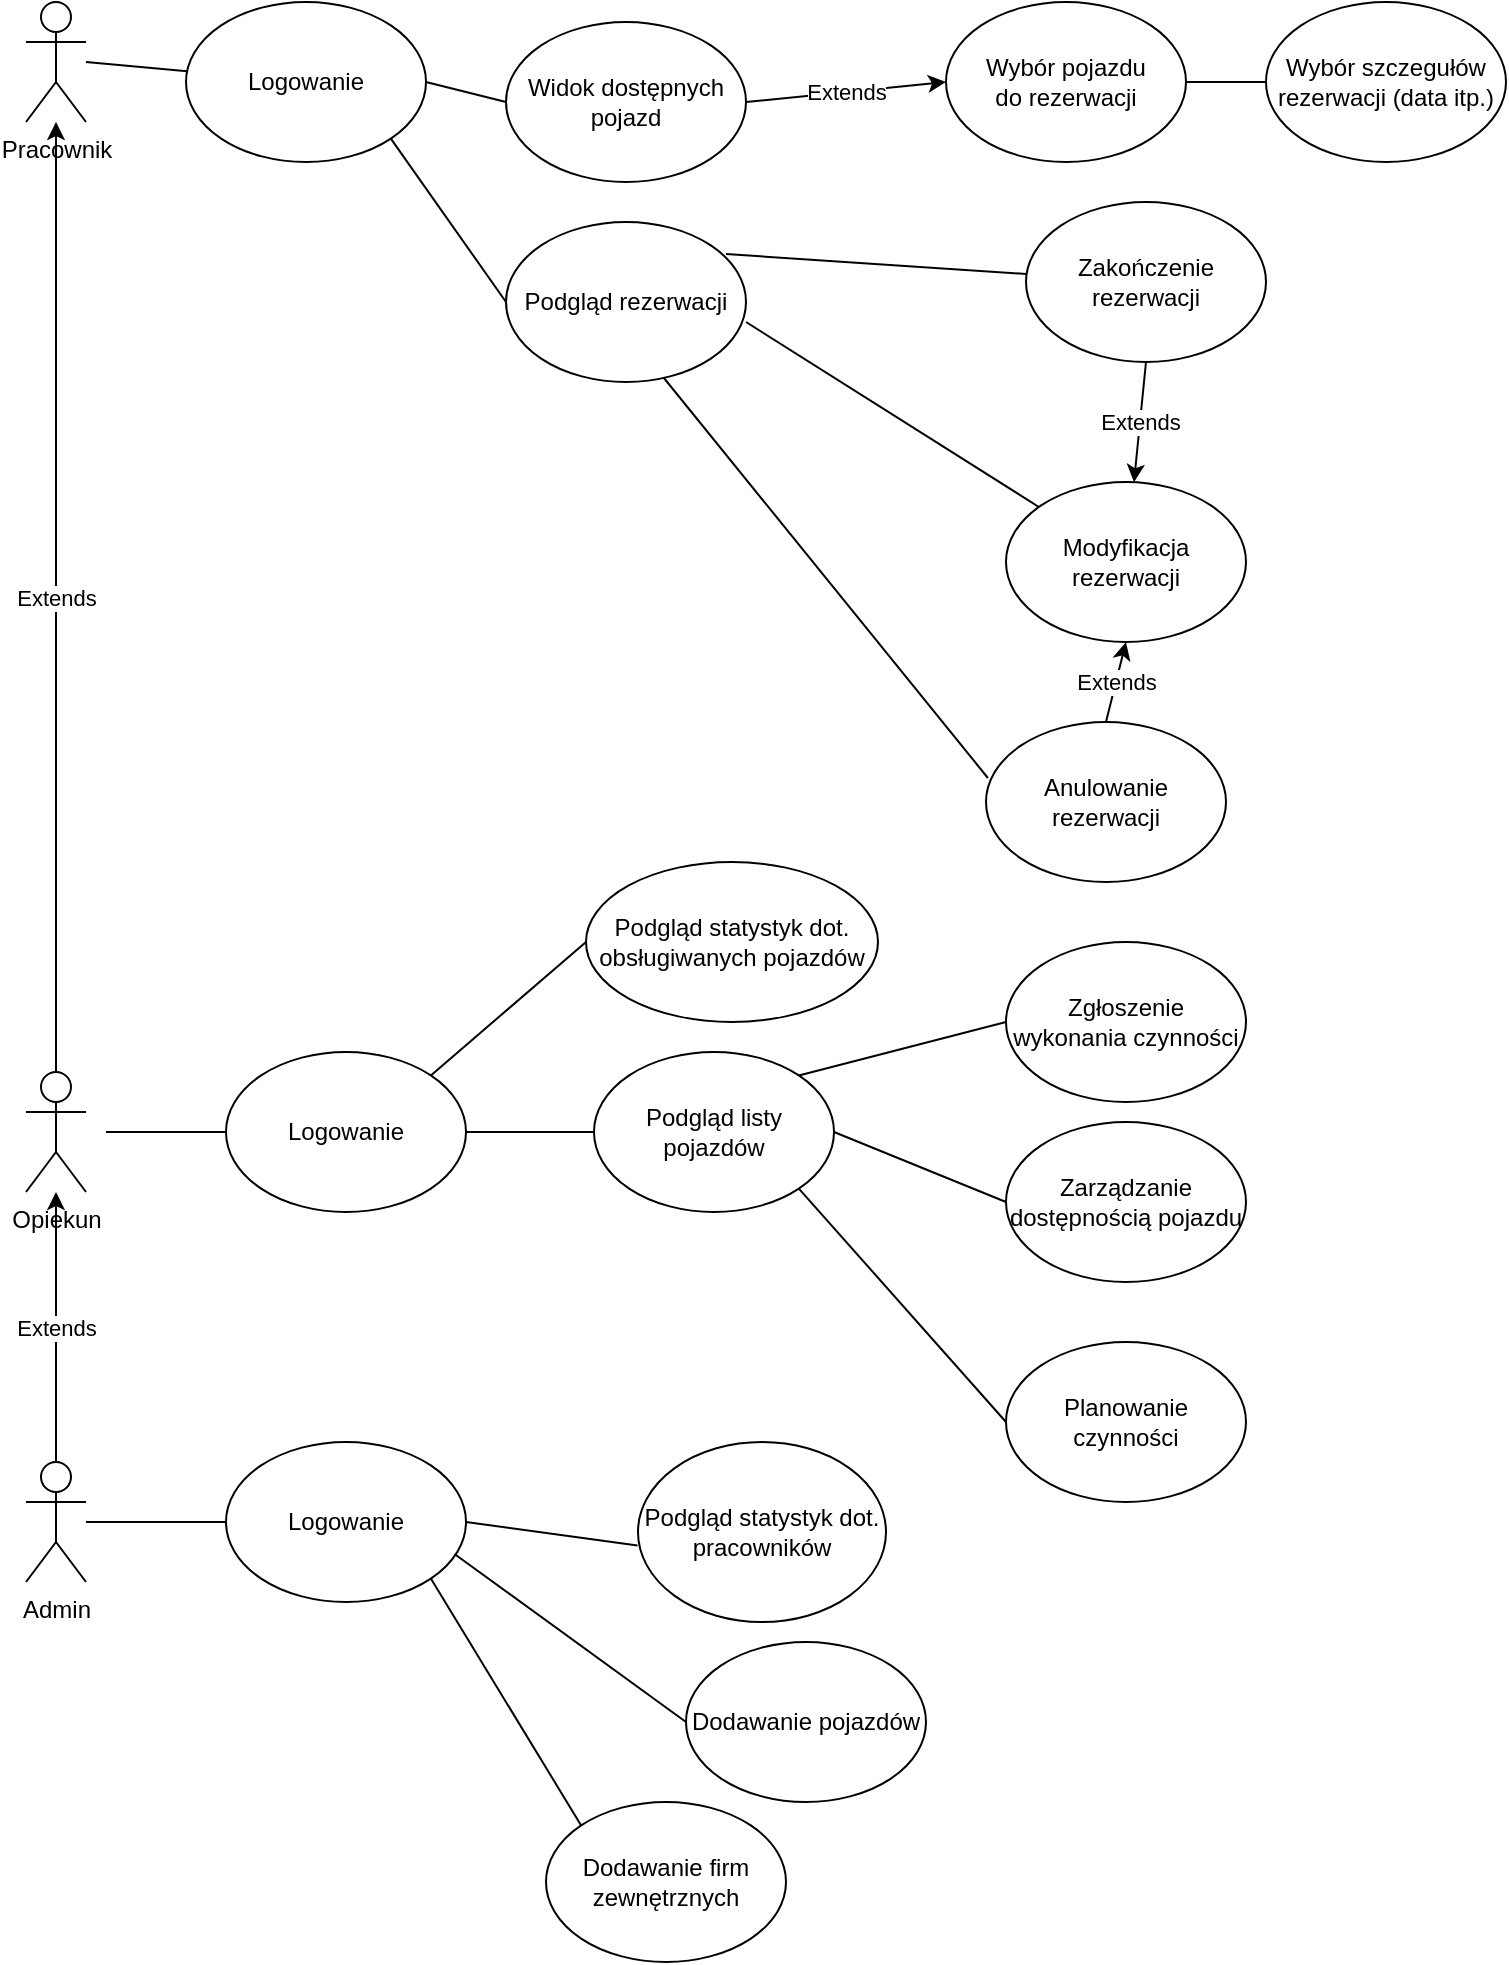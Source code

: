 <mxfile>
    <diagram id="Szi0RvQPMLwTubZaG_JY" name="Page-1">
        <mxGraphModel dx="825" dy="564" grid="1" gridSize="10" guides="1" tooltips="1" connect="1" arrows="1" fold="1" page="1" pageScale="1" pageWidth="827" pageHeight="1169" math="0" shadow="0">
            <root>
                <mxCell id="0"/>
                <mxCell id="1" parent="0"/>
                <mxCell id="2J5luhXPuMKB-7zzZdyg-4" value="Pracownik" style="shape=umlActor;verticalLabelPosition=bottom;verticalAlign=top;html=1;outlineConnect=0;" parent="1" vertex="1">
                    <mxGeometry x="70" y="50" width="30" height="60" as="geometry"/>
                </mxCell>
                <mxCell id="2J5luhXPuMKB-7zzZdyg-7" value="" style="endArrow=none;html=1;" parent="1" target="2J5luhXPuMKB-7zzZdyg-8" edge="1">
                    <mxGeometry width="50" height="50" relative="1" as="geometry">
                        <mxPoint x="100" y="80" as="sourcePoint"/>
                        <mxPoint x="221.099" y="74.329" as="targetPoint"/>
                    </mxGeometry>
                </mxCell>
                <mxCell id="2J5luhXPuMKB-7zzZdyg-8" value="Logowanie" style="ellipse;whiteSpace=wrap;html=1;" parent="1" vertex="1">
                    <mxGeometry x="150" y="50" width="120" height="80" as="geometry"/>
                </mxCell>
                <mxCell id="2J5luhXPuMKB-7zzZdyg-11" value="Widok dostępnych pojazd" style="ellipse;whiteSpace=wrap;html=1;" parent="1" vertex="1">
                    <mxGeometry x="310" y="60" width="120" height="80" as="geometry"/>
                </mxCell>
                <mxCell id="2J5luhXPuMKB-7zzZdyg-12" value="Opiekun" style="shape=umlActor;verticalLabelPosition=bottom;verticalAlign=top;html=1;outlineConnect=0;" parent="1" vertex="1">
                    <mxGeometry x="70" y="585" width="30" height="60" as="geometry"/>
                </mxCell>
                <mxCell id="2J5luhXPuMKB-7zzZdyg-15" value="Wybór pojazdu&lt;br&gt;do rezerwacji" style="ellipse;whiteSpace=wrap;html=1;" parent="1" vertex="1">
                    <mxGeometry x="530" y="50" width="120" height="80" as="geometry"/>
                </mxCell>
                <mxCell id="2J5luhXPuMKB-7zzZdyg-16" value="Logowanie" style="ellipse;whiteSpace=wrap;html=1;" parent="1" vertex="1">
                    <mxGeometry x="170" y="575" width="120" height="80" as="geometry"/>
                </mxCell>
                <mxCell id="2J5luhXPuMKB-7zzZdyg-19" value="" style="endArrow=classic;html=1;exitX=0.5;exitY=0;exitDx=0;exitDy=0;exitPerimeter=0;" parent="1" source="2J5luhXPuMKB-7zzZdyg-12" target="2J5luhXPuMKB-7zzZdyg-4" edge="1">
                    <mxGeometry relative="1" as="geometry">
                        <mxPoint x="60" y="180" as="sourcePoint"/>
                        <mxPoint x="160" y="180" as="targetPoint"/>
                        <Array as="points"/>
                    </mxGeometry>
                </mxCell>
                <mxCell id="2J5luhXPuMKB-7zzZdyg-20" value="Extends" style="edgeLabel;resizable=0;html=1;align=center;verticalAlign=middle;" parent="2J5luhXPuMKB-7zzZdyg-19" connectable="0" vertex="1">
                    <mxGeometry relative="1" as="geometry"/>
                </mxCell>
                <mxCell id="2J5luhXPuMKB-7zzZdyg-21" value="" style="endArrow=classic;html=1;exitX=1;exitY=0.5;exitDx=0;exitDy=0;entryX=0;entryY=0.5;entryDx=0;entryDy=0;" parent="1" source="2J5luhXPuMKB-7zzZdyg-11" target="2J5luhXPuMKB-7zzZdyg-15" edge="1">
                    <mxGeometry relative="1" as="geometry">
                        <mxPoint x="480" y="99.5" as="sourcePoint"/>
                        <mxPoint x="580" y="99.5" as="targetPoint"/>
                    </mxGeometry>
                </mxCell>
                <mxCell id="2J5luhXPuMKB-7zzZdyg-22" value="Extends" style="edgeLabel;resizable=0;html=1;align=center;verticalAlign=middle;" parent="2J5luhXPuMKB-7zzZdyg-21" connectable="0" vertex="1">
                    <mxGeometry relative="1" as="geometry"/>
                </mxCell>
                <mxCell id="2J5luhXPuMKB-7zzZdyg-23" value="" style="endArrow=none;html=1;entryX=0;entryY=0.5;entryDx=0;entryDy=0;exitX=1;exitY=0.5;exitDx=0;exitDy=0;" parent="1" source="2J5luhXPuMKB-7zzZdyg-8" target="2J5luhXPuMKB-7zzZdyg-11" edge="1">
                    <mxGeometry width="50" height="50" relative="1" as="geometry">
                        <mxPoint x="290" y="200" as="sourcePoint"/>
                        <mxPoint x="340" y="150" as="targetPoint"/>
                    </mxGeometry>
                </mxCell>
                <mxCell id="2J5luhXPuMKB-7zzZdyg-24" value="" style="endArrow=none;html=1;entryX=0;entryY=0.5;entryDx=0;entryDy=0;" parent="1" target="2J5luhXPuMKB-7zzZdyg-16" edge="1">
                    <mxGeometry width="50" height="50" relative="1" as="geometry">
                        <mxPoint x="110" y="615" as="sourcePoint"/>
                        <mxPoint x="210" y="260" as="targetPoint"/>
                        <Array as="points"/>
                    </mxGeometry>
                </mxCell>
                <mxCell id="2J5luhXPuMKB-7zzZdyg-25" value="Wybór szczegułów rezerwacji (data itp.)" style="ellipse;whiteSpace=wrap;html=1;" parent="1" vertex="1">
                    <mxGeometry x="690" y="50" width="120" height="80" as="geometry"/>
                </mxCell>
                <mxCell id="2J5luhXPuMKB-7zzZdyg-26" value="" style="endArrow=none;html=1;exitX=1;exitY=0.5;exitDx=0;exitDy=0;entryX=0;entryY=0.5;entryDx=0;entryDy=0;" parent="1" source="2J5luhXPuMKB-7zzZdyg-15" target="2J5luhXPuMKB-7zzZdyg-25" edge="1">
                    <mxGeometry width="50" height="50" relative="1" as="geometry">
                        <mxPoint x="660" y="210" as="sourcePoint"/>
                        <mxPoint x="710" y="160" as="targetPoint"/>
                    </mxGeometry>
                </mxCell>
                <mxCell id="2J5luhXPuMKB-7zzZdyg-27" value="" style="endArrow=none;html=1;exitX=1;exitY=1;exitDx=0;exitDy=0;entryX=0;entryY=0.5;entryDx=0;entryDy=0;" parent="1" source="2J5luhXPuMKB-7zzZdyg-8" target="2J5luhXPuMKB-7zzZdyg-28" edge="1">
                    <mxGeometry width="50" height="50" relative="1" as="geometry">
                        <mxPoint x="160" y="190" as="sourcePoint"/>
                        <mxPoint x="290" y="170" as="targetPoint"/>
                    </mxGeometry>
                </mxCell>
                <mxCell id="2J5luhXPuMKB-7zzZdyg-28" value="Podgląd rezerwacji" style="ellipse;whiteSpace=wrap;html=1;" parent="1" vertex="1">
                    <mxGeometry x="310" y="160" width="120" height="80" as="geometry"/>
                </mxCell>
                <mxCell id="2J5luhXPuMKB-7zzZdyg-29" value="Zakończenie rezerwacji" style="ellipse;whiteSpace=wrap;html=1;" parent="1" vertex="1">
                    <mxGeometry x="570" y="150" width="120" height="80" as="geometry"/>
                </mxCell>
                <mxCell id="2J5luhXPuMKB-7zzZdyg-32" value="Modyfikacja rezerwacji" style="ellipse;whiteSpace=wrap;html=1;" parent="1" vertex="1">
                    <mxGeometry x="560" y="290" width="120" height="80" as="geometry"/>
                </mxCell>
                <mxCell id="2J5luhXPuMKB-7zzZdyg-33" value="Texts&lt;br&gt;" style="endArrow=classic;html=1;exitX=0.5;exitY=1;exitDx=0;exitDy=0;" parent="1" source="2J5luhXPuMKB-7zzZdyg-29" target="2J5luhXPuMKB-7zzZdyg-32" edge="1">
                    <mxGeometry relative="1" as="geometry">
                        <mxPoint x="650" y="260" as="sourcePoint"/>
                        <mxPoint x="750" y="260" as="targetPoint"/>
                    </mxGeometry>
                </mxCell>
                <mxCell id="2J5luhXPuMKB-7zzZdyg-34" value="Extends&lt;br&gt;" style="edgeLabel;resizable=0;html=1;align=center;verticalAlign=middle;" parent="2J5luhXPuMKB-7zzZdyg-33" connectable="0" vertex="1">
                    <mxGeometry relative="1" as="geometry"/>
                </mxCell>
                <mxCell id="2J5luhXPuMKB-7zzZdyg-37" value="Anulowanie rezerwacji" style="ellipse;whiteSpace=wrap;html=1;" parent="1" vertex="1">
                    <mxGeometry x="550" y="410" width="120" height="80" as="geometry"/>
                </mxCell>
                <mxCell id="2J5luhXPuMKB-7zzZdyg-38" value="" style="endArrow=classic;html=1;entryX=0.5;entryY=1;entryDx=0;entryDy=0;exitX=0.5;exitY=0;exitDx=0;exitDy=0;" parent="1" source="2J5luhXPuMKB-7zzZdyg-37" target="2J5luhXPuMKB-7zzZdyg-32" edge="1">
                    <mxGeometry relative="1" as="geometry">
                        <mxPoint x="590" y="410" as="sourcePoint"/>
                        <mxPoint x="690" y="410" as="targetPoint"/>
                    </mxGeometry>
                </mxCell>
                <mxCell id="2J5luhXPuMKB-7zzZdyg-39" value="Extends&lt;br&gt;" style="edgeLabel;resizable=0;html=1;align=center;verticalAlign=middle;" parent="2J5luhXPuMKB-7zzZdyg-38" connectable="0" vertex="1">
                    <mxGeometry relative="1" as="geometry"/>
                </mxCell>
                <mxCell id="2J5luhXPuMKB-7zzZdyg-42" value="" style="endArrow=none;html=1;exitX=1;exitY=0.5;exitDx=0;exitDy=0;entryX=0;entryY=0.5;entryDx=0;entryDy=0;" parent="1" source="2J5luhXPuMKB-7zzZdyg-16" target="2J5luhXPuMKB-7zzZdyg-43" edge="1">
                    <mxGeometry width="50" height="50" relative="1" as="geometry">
                        <mxPoint x="430" y="630" as="sourcePoint"/>
                        <mxPoint x="480" y="615" as="targetPoint"/>
                    </mxGeometry>
                </mxCell>
                <mxCell id="2J5luhXPuMKB-7zzZdyg-43" value="Podgląd listy pojazdów" style="ellipse;whiteSpace=wrap;html=1;" parent="1" vertex="1">
                    <mxGeometry x="354" y="575" width="120" height="80" as="geometry"/>
                </mxCell>
                <mxCell id="2J5luhXPuMKB-7zzZdyg-44" value="" style="endArrow=none;html=1;exitX=1;exitY=0;exitDx=0;exitDy=0;entryX=0;entryY=0.5;entryDx=0;entryDy=0;" parent="1" source="2J5luhXPuMKB-7zzZdyg-43" target="2J5luhXPuMKB-7zzZdyg-46" edge="1">
                    <mxGeometry width="50" height="50" relative="1" as="geometry">
                        <mxPoint x="520" y="610" as="sourcePoint"/>
                        <mxPoint x="560" y="560" as="targetPoint"/>
                    </mxGeometry>
                </mxCell>
                <mxCell id="2J5luhXPuMKB-7zzZdyg-45" value="" style="endArrow=none;html=1;exitX=1;exitY=1;exitDx=0;exitDy=0;entryX=0;entryY=0.5;entryDx=0;entryDy=0;" parent="1" source="2J5luhXPuMKB-7zzZdyg-43" target="2J5luhXPuMKB-7zzZdyg-47" edge="1">
                    <mxGeometry width="50" height="50" relative="1" as="geometry">
                        <mxPoint x="500" y="700" as="sourcePoint"/>
                        <mxPoint x="560" y="680" as="targetPoint"/>
                    </mxGeometry>
                </mxCell>
                <mxCell id="2J5luhXPuMKB-7zzZdyg-46" value="Zgłoszenie wykonania czynności" style="ellipse;whiteSpace=wrap;html=1;" parent="1" vertex="1">
                    <mxGeometry x="560" y="520" width="120" height="80" as="geometry"/>
                </mxCell>
                <mxCell id="2J5luhXPuMKB-7zzZdyg-47" value="Planowanie czynności" style="ellipse;whiteSpace=wrap;html=1;" parent="1" vertex="1">
                    <mxGeometry x="560" y="720" width="120" height="80" as="geometry"/>
                </mxCell>
                <mxCell id="2J5luhXPuMKB-7zzZdyg-48" value="" style="endArrow=none;html=1;exitX=1;exitY=0.5;exitDx=0;exitDy=0;entryX=0;entryY=0.5;entryDx=0;entryDy=0;" parent="1" source="2J5luhXPuMKB-7zzZdyg-43" target="2J5luhXPuMKB-7zzZdyg-49" edge="1">
                    <mxGeometry width="50" height="50" relative="1" as="geometry">
                        <mxPoint x="540" y="670" as="sourcePoint"/>
                        <mxPoint x="560" y="640" as="targetPoint"/>
                    </mxGeometry>
                </mxCell>
                <mxCell id="2J5luhXPuMKB-7zzZdyg-49" value="Zarządzanie dostępnością pojazdu" style="ellipse;whiteSpace=wrap;html=1;" parent="1" vertex="1">
                    <mxGeometry x="560" y="610" width="120" height="80" as="geometry"/>
                </mxCell>
                <mxCell id="2J5luhXPuMKB-7zzZdyg-50" value="" style="endArrow=none;html=1;exitX=1;exitY=0;exitDx=0;exitDy=0;entryX=0;entryY=0.5;entryDx=0;entryDy=0;" parent="1" source="2J5luhXPuMKB-7zzZdyg-16" target="2J5luhXPuMKB-7zzZdyg-51" edge="1">
                    <mxGeometry width="50" height="50" relative="1" as="geometry">
                        <mxPoint x="290" y="750" as="sourcePoint"/>
                        <mxPoint x="320" y="760" as="targetPoint"/>
                    </mxGeometry>
                </mxCell>
                <mxCell id="2J5luhXPuMKB-7zzZdyg-51" value="Podgląd statystyk dot. obsługiwanych pojazdów" style="ellipse;whiteSpace=wrap;html=1;" parent="1" vertex="1">
                    <mxGeometry x="350" y="480" width="146" height="80" as="geometry"/>
                </mxCell>
                <mxCell id="2J5luhXPuMKB-7zzZdyg-55" value="Admin" style="shape=umlActor;verticalLabelPosition=bottom;verticalAlign=top;html=1;outlineConnect=0;" parent="1" vertex="1">
                    <mxGeometry x="70" y="780" width="30" height="60" as="geometry"/>
                </mxCell>
                <mxCell id="2J5luhXPuMKB-7zzZdyg-58" value="" style="endArrow=none;html=1;entryX=0;entryY=0.5;entryDx=0;entryDy=0;" parent="1" source="2J5luhXPuMKB-7zzZdyg-55" target="2J5luhXPuMKB-7zzZdyg-59" edge="1">
                    <mxGeometry width="50" height="50" relative="1" as="geometry">
                        <mxPoint x="170" y="850" as="sourcePoint"/>
                        <mxPoint x="160" y="810" as="targetPoint"/>
                    </mxGeometry>
                </mxCell>
                <mxCell id="2J5luhXPuMKB-7zzZdyg-59" value="Logowanie" style="ellipse;whiteSpace=wrap;html=1;" parent="1" vertex="1">
                    <mxGeometry x="170" y="770" width="120" height="80" as="geometry"/>
                </mxCell>
                <mxCell id="4" value="Podgląd statystyk dot. pracowników" style="ellipse;whiteSpace=wrap;html=1;" parent="1" vertex="1">
                    <mxGeometry x="376" y="770" width="124" height="90" as="geometry"/>
                </mxCell>
                <mxCell id="2J5luhXPuMKB-7zzZdyg-62" value="" style="endArrow=classic;html=1;exitX=0.5;exitY=0;exitDx=0;exitDy=0;exitPerimeter=0;" parent="1" source="2J5luhXPuMKB-7zzZdyg-55" target="2J5luhXPuMKB-7zzZdyg-12" edge="1">
                    <mxGeometry relative="1" as="geometry">
                        <mxPoint x="100" y="730" as="sourcePoint"/>
                        <mxPoint x="200" y="730" as="targetPoint"/>
                        <Array as="points"/>
                    </mxGeometry>
                </mxCell>
                <mxCell id="2J5luhXPuMKB-7zzZdyg-63" value="Extends" style="edgeLabel;resizable=0;html=1;align=center;verticalAlign=middle;" parent="2J5luhXPuMKB-7zzZdyg-62" connectable="0" vertex="1">
                    <mxGeometry relative="1" as="geometry"/>
                </mxCell>
                <mxCell id="2J5luhXPuMKB-7zzZdyg-65" value="Dodawanie pojazdów" style="ellipse;whiteSpace=wrap;html=1;" parent="1" vertex="1">
                    <mxGeometry x="400" y="870" width="120" height="80" as="geometry"/>
                </mxCell>
                <mxCell id="2J5luhXPuMKB-7zzZdyg-67" value="Dodawanie firm zewnętrznych" style="ellipse;whiteSpace=wrap;html=1;" parent="1" vertex="1">
                    <mxGeometry x="330" y="950" width="120" height="80" as="geometry"/>
                </mxCell>
                <mxCell id="7" value="" style="endArrow=none;html=1;exitX=0.658;exitY=0.975;exitDx=0;exitDy=0;exitPerimeter=0;entryX=0.008;entryY=0.35;entryDx=0;entryDy=0;entryPerimeter=0;" edge="1" parent="1" source="2J5luhXPuMKB-7zzZdyg-28" target="2J5luhXPuMKB-7zzZdyg-37">
                    <mxGeometry width="50" height="50" relative="1" as="geometry">
                        <mxPoint x="390" y="430" as="sourcePoint"/>
                        <mxPoint x="440" y="380" as="targetPoint"/>
                    </mxGeometry>
                </mxCell>
                <mxCell id="8" value="" style="endArrow=none;html=1;" edge="1" parent="1" source="2J5luhXPuMKB-7zzZdyg-32">
                    <mxGeometry width="50" height="50" relative="1" as="geometry">
                        <mxPoint x="350" y="420" as="sourcePoint"/>
                        <mxPoint x="430" y="210" as="targetPoint"/>
                    </mxGeometry>
                </mxCell>
                <mxCell id="9" value="" style="endArrow=none;html=1;exitX=0.917;exitY=0.2;exitDx=0;exitDy=0;exitPerimeter=0;" edge="1" parent="1" source="2J5luhXPuMKB-7zzZdyg-28" target="2J5luhXPuMKB-7zzZdyg-29">
                    <mxGeometry width="50" height="50" relative="1" as="geometry">
                        <mxPoint x="330" y="380" as="sourcePoint"/>
                        <mxPoint x="380" y="330" as="targetPoint"/>
                    </mxGeometry>
                </mxCell>
                <mxCell id="10" value="" style="endArrow=none;html=1;entryX=1;entryY=0.5;entryDx=0;entryDy=0;exitX=-0.002;exitY=0.575;exitDx=0;exitDy=0;exitPerimeter=0;" edge="1" parent="1" source="4" target="2J5luhXPuMKB-7zzZdyg-59">
                    <mxGeometry width="50" height="50" relative="1" as="geometry">
                        <mxPoint x="470" y="860" as="sourcePoint"/>
                        <mxPoint x="520" y="810" as="targetPoint"/>
                    </mxGeometry>
                </mxCell>
                <mxCell id="11" value="" style="endArrow=none;html=1;entryX=0.952;entryY=0.7;entryDx=0;entryDy=0;entryPerimeter=0;exitX=0;exitY=0.5;exitDx=0;exitDy=0;" edge="1" parent="1" source="2J5luhXPuMKB-7zzZdyg-65" target="2J5luhXPuMKB-7zzZdyg-59">
                    <mxGeometry width="50" height="50" relative="1" as="geometry">
                        <mxPoint x="260" y="930" as="sourcePoint"/>
                        <mxPoint x="310" y="880" as="targetPoint"/>
                    </mxGeometry>
                </mxCell>
                <mxCell id="12" value="" style="endArrow=none;html=1;entryX=1;entryY=1;entryDx=0;entryDy=0;exitX=0;exitY=0;exitDx=0;exitDy=0;" edge="1" parent="1" source="2J5luhXPuMKB-7zzZdyg-67" target="2J5luhXPuMKB-7zzZdyg-59">
                    <mxGeometry width="50" height="50" relative="1" as="geometry">
                        <mxPoint x="220" y="970" as="sourcePoint"/>
                        <mxPoint x="270" y="920" as="targetPoint"/>
                    </mxGeometry>
                </mxCell>
            </root>
        </mxGraphModel>
    </diagram>
</mxfile>